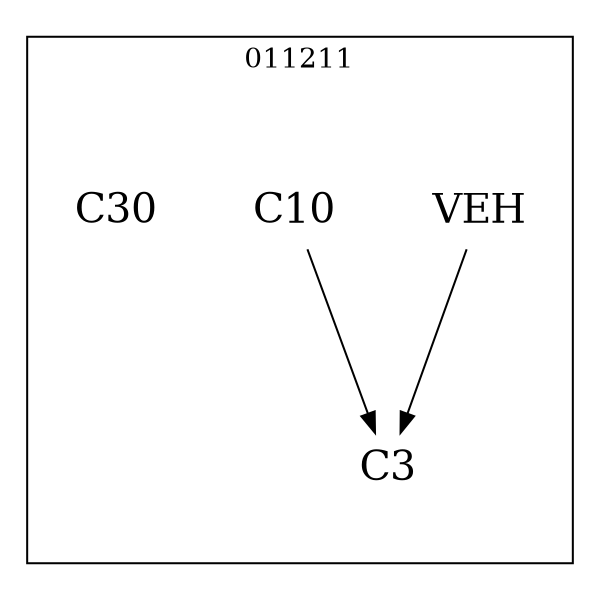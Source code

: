 strict digraph DAGS {
	size = "4,4!" ; ratio ="fill"; subgraph cluster_0{
			labeldoc = "t";
			label = "011211";node	[label= VEH, shape = plaintext, fontsize=20] VEH;node	[label= C3, shape = plaintext, fontsize=20] C3;node	[label= C10, shape = plaintext, fontsize=20] C10;node	[label= C30, shape = plaintext, fontsize=20] C30;
VEH->C3;
C10->C3;
	}}